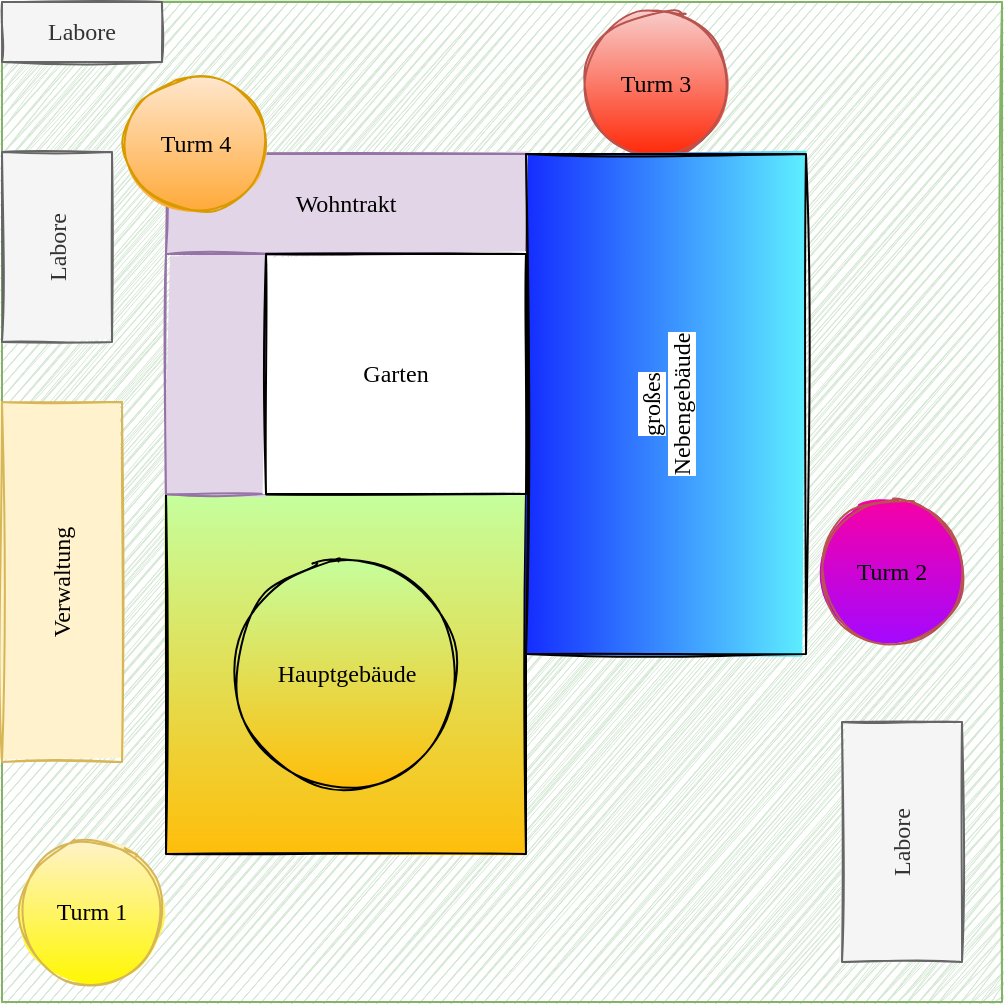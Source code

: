 <mxfile version="15.6.8"><diagram name="Page-1" id="38b20595-45e3-9b7f-d5ca-b57f44c5b66d"><mxGraphModel dx="322" dy="748" grid="1" gridSize="10" guides="1" tooltips="1" connect="1" arrows="1" fold="1" page="1" pageScale="1" pageWidth="1100" pageHeight="850" background="none" math="0" shadow="0"><root><mxCell id="0"/><mxCell id="1" parent="0"/><mxCell id="ifFxIMDDosQJ2movkMrT-1" value="" style="whiteSpace=wrap;html=1;aspect=fixed;sketch=1;fillStyle=zigzag;fillColor=#d5e8d4;strokeColor=#82b366;" vertex="1" parent="1"><mxGeometry x="1160" y="40" width="500" height="500" as="geometry"/></mxCell><mxCell id="ifFxIMDDosQJ2movkMrT-16" value="&lt;font data-font-src=&quot;https://fonts.googleapis.com/css?family=Macondo&quot; face=&quot;Macondo&quot;&gt;Wohntrakt&lt;/font&gt;" style="rounded=0;whiteSpace=wrap;html=1;sketch=1;fillStyle=solid;fillColor=#e1d5e7;strokeColor=#9673a6;" vertex="1" parent="1"><mxGeometry x="1242" y="116" width="180" height="50" as="geometry"/></mxCell><mxCell id="ifFxIMDDosQJ2movkMrT-6" value="&lt;font data-font-src=&quot;https://fonts.googleapis.com/css?family=Macondo&quot; face=&quot;Macondo&quot;&gt;Turm 1&lt;br&gt;&lt;/font&gt;" style="ellipse;whiteSpace=wrap;html=1;aspect=fixed;sketch=1;fillStyle=auto;fillColor=#fff2cc;strokeColor=#d6b656;gradientColor=#FFF700;" vertex="1" parent="1"><mxGeometry x="1170" y="460" width="70" height="70" as="geometry"/></mxCell><mxCell id="ifFxIMDDosQJ2movkMrT-7" value="&lt;font data-font-src=&quot;https://fonts.googleapis.com/css?family=Macondo&quot; face=&quot;Macondo&quot;&gt;Turm 2&lt;br&gt;&lt;/font&gt;" style="ellipse;whiteSpace=wrap;html=1;aspect=fixed;sketch=1;fillStyle=auto;fillColor=#F800A5;strokeColor=#b85450;gradientColor=#A408FF;" vertex="1" parent="1"><mxGeometry x="1570" y="290" width="70" height="70" as="geometry"/></mxCell><mxCell id="ifFxIMDDosQJ2movkMrT-8" value="&lt;font data-font-src=&quot;https://fonts.googleapis.com/css?family=Macondo&quot; face=&quot;Macondo&quot;&gt;Turm 3&lt;br&gt;&lt;/font&gt;" style="ellipse;whiteSpace=wrap;html=1;aspect=fixed;sketch=1;fillStyle=auto;fillColor=#f8cecc;strokeColor=#b85450;gradientColor=#FF2403;" vertex="1" parent="1"><mxGeometry x="1452" y="46" width="70" height="70" as="geometry"/></mxCell><mxCell id="ifFxIMDDosQJ2movkMrT-10" value="&lt;font data-font-src=&quot;https://fonts.googleapis.com/css?family=Macondo&quot; face=&quot;Macondo&quot;&gt;Labore&lt;/font&gt;" style="rounded=0;whiteSpace=wrap;html=1;sketch=1;fillStyle=solid;fillColor=#f5f5f5;fontColor=#333333;strokeColor=#666666;" vertex="1" parent="1"><mxGeometry x="1160" y="40" width="80" height="30" as="geometry"/></mxCell><mxCell id="ifFxIMDDosQJ2movkMrT-11" value="&lt;font data-font-src=&quot;https://fonts.googleapis.com/css?family=Macondo&quot; face=&quot;Macondo&quot;&gt;Verwaltung&lt;/font&gt;" style="rounded=0;whiteSpace=wrap;html=1;sketch=1;fillStyle=solid;fillColor=#fff2cc;strokeColor=#d6b656;rotation=-90;" vertex="1" parent="1"><mxGeometry x="1100" y="300" width="180" height="60" as="geometry"/></mxCell><mxCell id="ifFxIMDDosQJ2movkMrT-12" value="&lt;font data-font-src=&quot;https://fonts.googleapis.com/css?family=Macondo&quot; face=&quot;Macondo&quot;&gt;Labore&lt;/font&gt;" style="rounded=0;whiteSpace=wrap;html=1;sketch=1;fillStyle=solid;fillColor=#f5f5f5;rotation=-90;fontColor=#333333;strokeColor=#666666;" vertex="1" parent="1"><mxGeometry x="1140" y="135" width="95" height="55" as="geometry"/></mxCell><mxCell id="ifFxIMDDosQJ2movkMrT-13" value="&lt;font data-font-src=&quot;https://fonts.googleapis.com/css?family=Macondo&quot; face=&quot;Macondo&quot;&gt;Labore&lt;/font&gt;" style="rounded=0;whiteSpace=wrap;html=1;sketch=1;fillStyle=solid;fillColor=#f5f5f5;rotation=-90;fontColor=#333333;strokeColor=#666666;" vertex="1" parent="1"><mxGeometry x="1550" y="430" width="120" height="60" as="geometry"/></mxCell><mxCell id="ifFxIMDDosQJ2movkMrT-9" value="&lt;font data-font-src=&quot;https://fonts.googleapis.com/css?family=Macondo&quot; face=&quot;Macondo&quot;&gt;Turm 4&lt;br&gt;&lt;/font&gt;" style="ellipse;whiteSpace=wrap;html=1;aspect=fixed;sketch=1;fillStyle=auto;fillColor=#ffe6cc;strokeColor=#d79b00;gradientColor=#FFA938;" vertex="1" parent="1"><mxGeometry x="1222" y="76" width="70" height="70" as="geometry"/></mxCell><mxCell id="ifFxIMDDosQJ2movkMrT-32" value="" style="group" vertex="1" connectable="0" parent="1"><mxGeometry x="1242" y="286" width="180" height="180" as="geometry"/></mxCell><mxCell id="ifFxIMDDosQJ2movkMrT-33" value="" style="whiteSpace=wrap;html=1;aspect=fixed;sketch=1;fillStyle=auto;gradientColor=#FFBE0A;fillColor=#C5FF9E;" vertex="1" parent="ifFxIMDDosQJ2movkMrT-32"><mxGeometry width="180" height="180" as="geometry"/></mxCell><mxCell id="ifFxIMDDosQJ2movkMrT-34" value="&lt;font data-font-src=&quot;https://fonts.googleapis.com/css?family=Macondo&quot; face=&quot;Macondo&quot;&gt;Hauptgebäude&lt;/font&gt;" style="ellipse;whiteSpace=wrap;html=1;aspect=fixed;sketch=1;fillStyle=auto;fillColor=#C5FF9E;gradientColor=#FFBE0A;" vertex="1" parent="ifFxIMDDosQJ2movkMrT-32"><mxGeometry x="33.75" y="33.75" width="112.5" height="112.5" as="geometry"/></mxCell><mxCell id="ifFxIMDDosQJ2movkMrT-35" value="" style="rounded=0;whiteSpace=wrap;html=1;sketch=1;fillStyle=solid;fillColor=#e1d5e7;strokeColor=#9673a6;" vertex="1" parent="1"><mxGeometry x="1242" y="166" width="50" height="120" as="geometry"/></mxCell><mxCell id="ifFxIMDDosQJ2movkMrT-36" value="&lt;div&gt;&lt;span style=&quot;background-color: rgb(255 , 255 , 255)&quot;&gt;&lt;font data-font-src=&quot;https://fonts.googleapis.com/css?family=Macondo&quot; face=&quot;Macondo&quot;&gt;großes&lt;/font&gt;&lt;/span&gt;&lt;/div&gt;&lt;div&gt;&lt;span style=&quot;background-color: rgb(255 , 255 , 255)&quot;&gt;&lt;font data-font-src=&quot;https://fonts.googleapis.com/css?family=Macondo&quot; face=&quot;Macondo&quot;&gt;Nebengebäude&lt;br&gt;&lt;/font&gt;&lt;/span&gt;&lt;/div&gt;" style="rounded=0;whiteSpace=wrap;html=1;sketch=1;fillStyle=auto;fillColor=#142CFF;rotation=-90;gradientColor=#5EEFFF;" vertex="1" parent="1"><mxGeometry x="1367" y="171" width="250" height="140" as="geometry"/></mxCell><mxCell id="ifFxIMDDosQJ2movkMrT-37" value="&lt;font data-font-src=&quot;https://fonts.googleapis.com/css?family=Macondo&quot; face=&quot;Macondo&quot;&gt;Garten&lt;/font&gt;" style="rounded=0;whiteSpace=wrap;html=1;sketch=1;fillStyle=solid;" vertex="1" parent="1"><mxGeometry x="1292" y="166" width="130" height="120" as="geometry"/></mxCell></root></mxGraphModel></diagram></mxfile>